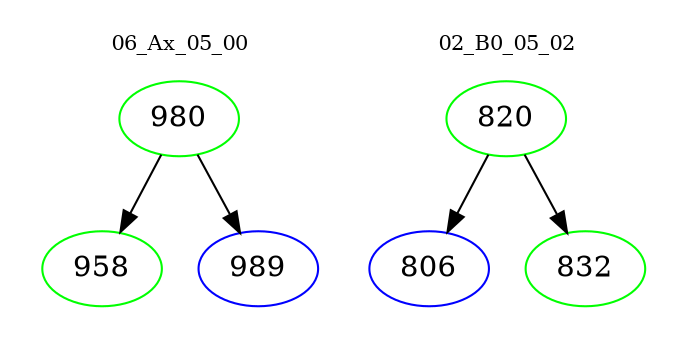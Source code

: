 digraph{
subgraph cluster_0 {
color = white
label = "06_Ax_05_00";
fontsize=10;
T0_980 [label="980", color="green"]
T0_980 -> T0_958 [color="black"]
T0_958 [label="958", color="green"]
T0_980 -> T0_989 [color="black"]
T0_989 [label="989", color="blue"]
}
subgraph cluster_1 {
color = white
label = "02_B0_05_02";
fontsize=10;
T1_820 [label="820", color="green"]
T1_820 -> T1_806 [color="black"]
T1_806 [label="806", color="blue"]
T1_820 -> T1_832 [color="black"]
T1_832 [label="832", color="green"]
}
}
